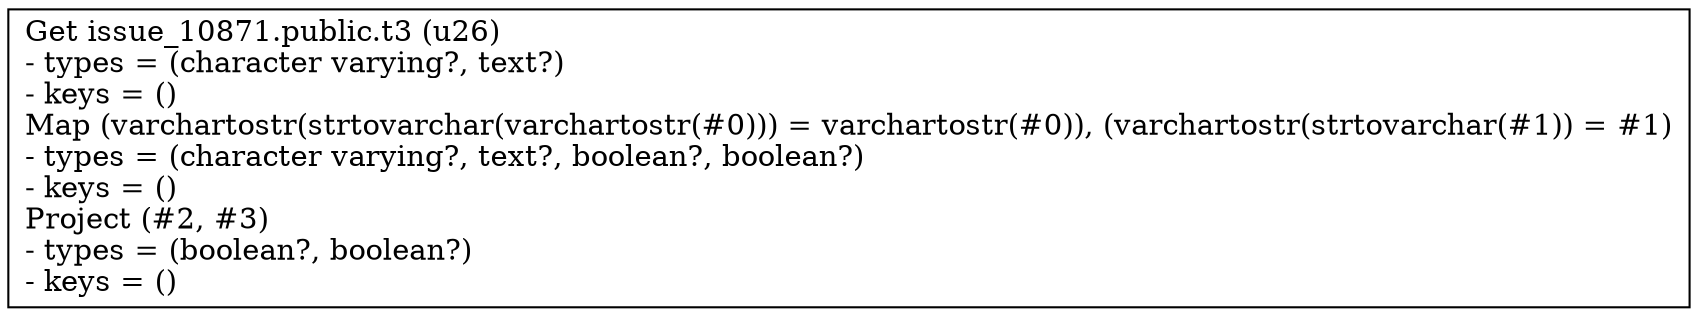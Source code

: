 digraph G {
    node0 [shape = record, label="Get issue_10871.public.t3 (u26)\l- types = (character varying?, text?)\l- keys = ()\lMap (varchartostr(strtovarchar(varchartostr(#0))) = varchartostr(#0)), (varchartostr(strtovarchar(#1)) = #1)\l- types = (character varying?, text?, boolean?, boolean?)\l- keys = ()\lProject (#2, #3)\l- types = (boolean?, boolean?)\l- keys = ()\l"]
}
